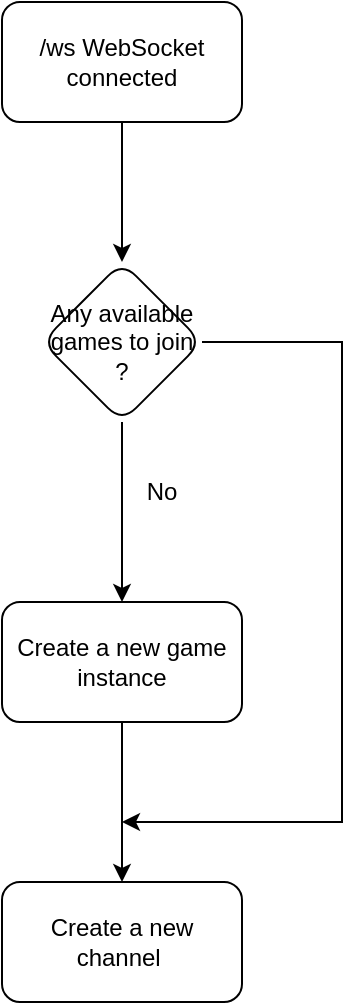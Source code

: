 <mxfile version="24.8.4">
  <diagram id="C5RBs43oDa-KdzZeNtuy" name="Page-1">
    <mxGraphModel dx="658" dy="413" grid="1" gridSize="10" guides="1" tooltips="1" connect="1" arrows="1" fold="1" page="1" pageScale="1" pageWidth="827" pageHeight="1169" math="0" shadow="0">
      <root>
        <mxCell id="WIyWlLk6GJQsqaUBKTNV-0" />
        <mxCell id="WIyWlLk6GJQsqaUBKTNV-1" parent="WIyWlLk6GJQsqaUBKTNV-0" />
        <mxCell id="74MMxyDF_SX22hcIjU6S-6" value="" style="edgeStyle=orthogonalEdgeStyle;rounded=0;orthogonalLoop=1;jettySize=auto;html=1;" edge="1" parent="WIyWlLk6GJQsqaUBKTNV-1" source="74MMxyDF_SX22hcIjU6S-0" target="74MMxyDF_SX22hcIjU6S-5">
          <mxGeometry relative="1" as="geometry" />
        </mxCell>
        <mxCell id="74MMxyDF_SX22hcIjU6S-0" value="/ws WebSocket connected" style="rounded=1;whiteSpace=wrap;html=1;" vertex="1" parent="WIyWlLk6GJQsqaUBKTNV-1">
          <mxGeometry x="50" y="40" width="120" height="60" as="geometry" />
        </mxCell>
        <mxCell id="74MMxyDF_SX22hcIjU6S-13" value="" style="edgeStyle=orthogonalEdgeStyle;rounded=0;orthogonalLoop=1;jettySize=auto;html=1;" edge="1" parent="WIyWlLk6GJQsqaUBKTNV-1" source="74MMxyDF_SX22hcIjU6S-5" target="74MMxyDF_SX22hcIjU6S-12">
          <mxGeometry relative="1" as="geometry" />
        </mxCell>
        <mxCell id="74MMxyDF_SX22hcIjU6S-20" value="" style="edgeStyle=orthogonalEdgeStyle;rounded=0;orthogonalLoop=1;jettySize=auto;html=1;" edge="1" parent="WIyWlLk6GJQsqaUBKTNV-1" source="74MMxyDF_SX22hcIjU6S-5">
          <mxGeometry relative="1" as="geometry">
            <mxPoint x="110" y="450" as="targetPoint" />
            <Array as="points">
              <mxPoint x="220" y="210" />
            </Array>
          </mxGeometry>
        </mxCell>
        <mxCell id="74MMxyDF_SX22hcIjU6S-5" value="Any available games to join ?" style="rhombus;whiteSpace=wrap;html=1;rounded=1;" vertex="1" parent="WIyWlLk6GJQsqaUBKTNV-1">
          <mxGeometry x="70" y="170" width="80" height="80" as="geometry" />
        </mxCell>
        <mxCell id="74MMxyDF_SX22hcIjU6S-16" value="" style="edgeStyle=orthogonalEdgeStyle;rounded=0;orthogonalLoop=1;jettySize=auto;html=1;" edge="1" parent="WIyWlLk6GJQsqaUBKTNV-1" source="74MMxyDF_SX22hcIjU6S-12">
          <mxGeometry relative="1" as="geometry">
            <mxPoint x="110" y="480" as="targetPoint" />
          </mxGeometry>
        </mxCell>
        <mxCell id="74MMxyDF_SX22hcIjU6S-12" value="Create a new game instance" style="whiteSpace=wrap;html=1;rounded=1;" vertex="1" parent="WIyWlLk6GJQsqaUBKTNV-1">
          <mxGeometry x="50" y="340" width="120" height="60" as="geometry" />
        </mxCell>
        <mxCell id="74MMxyDF_SX22hcIjU6S-14" value="No" style="text;html=1;align=center;verticalAlign=middle;whiteSpace=wrap;rounded=0;" vertex="1" parent="WIyWlLk6GJQsqaUBKTNV-1">
          <mxGeometry x="100" y="270" width="60" height="30" as="geometry" />
        </mxCell>
        <mxCell id="74MMxyDF_SX22hcIjU6S-22" value="Create a new channel&amp;nbsp;" style="rounded=1;whiteSpace=wrap;html=1;" vertex="1" parent="WIyWlLk6GJQsqaUBKTNV-1">
          <mxGeometry x="50" y="480" width="120" height="60" as="geometry" />
        </mxCell>
      </root>
    </mxGraphModel>
  </diagram>
</mxfile>
